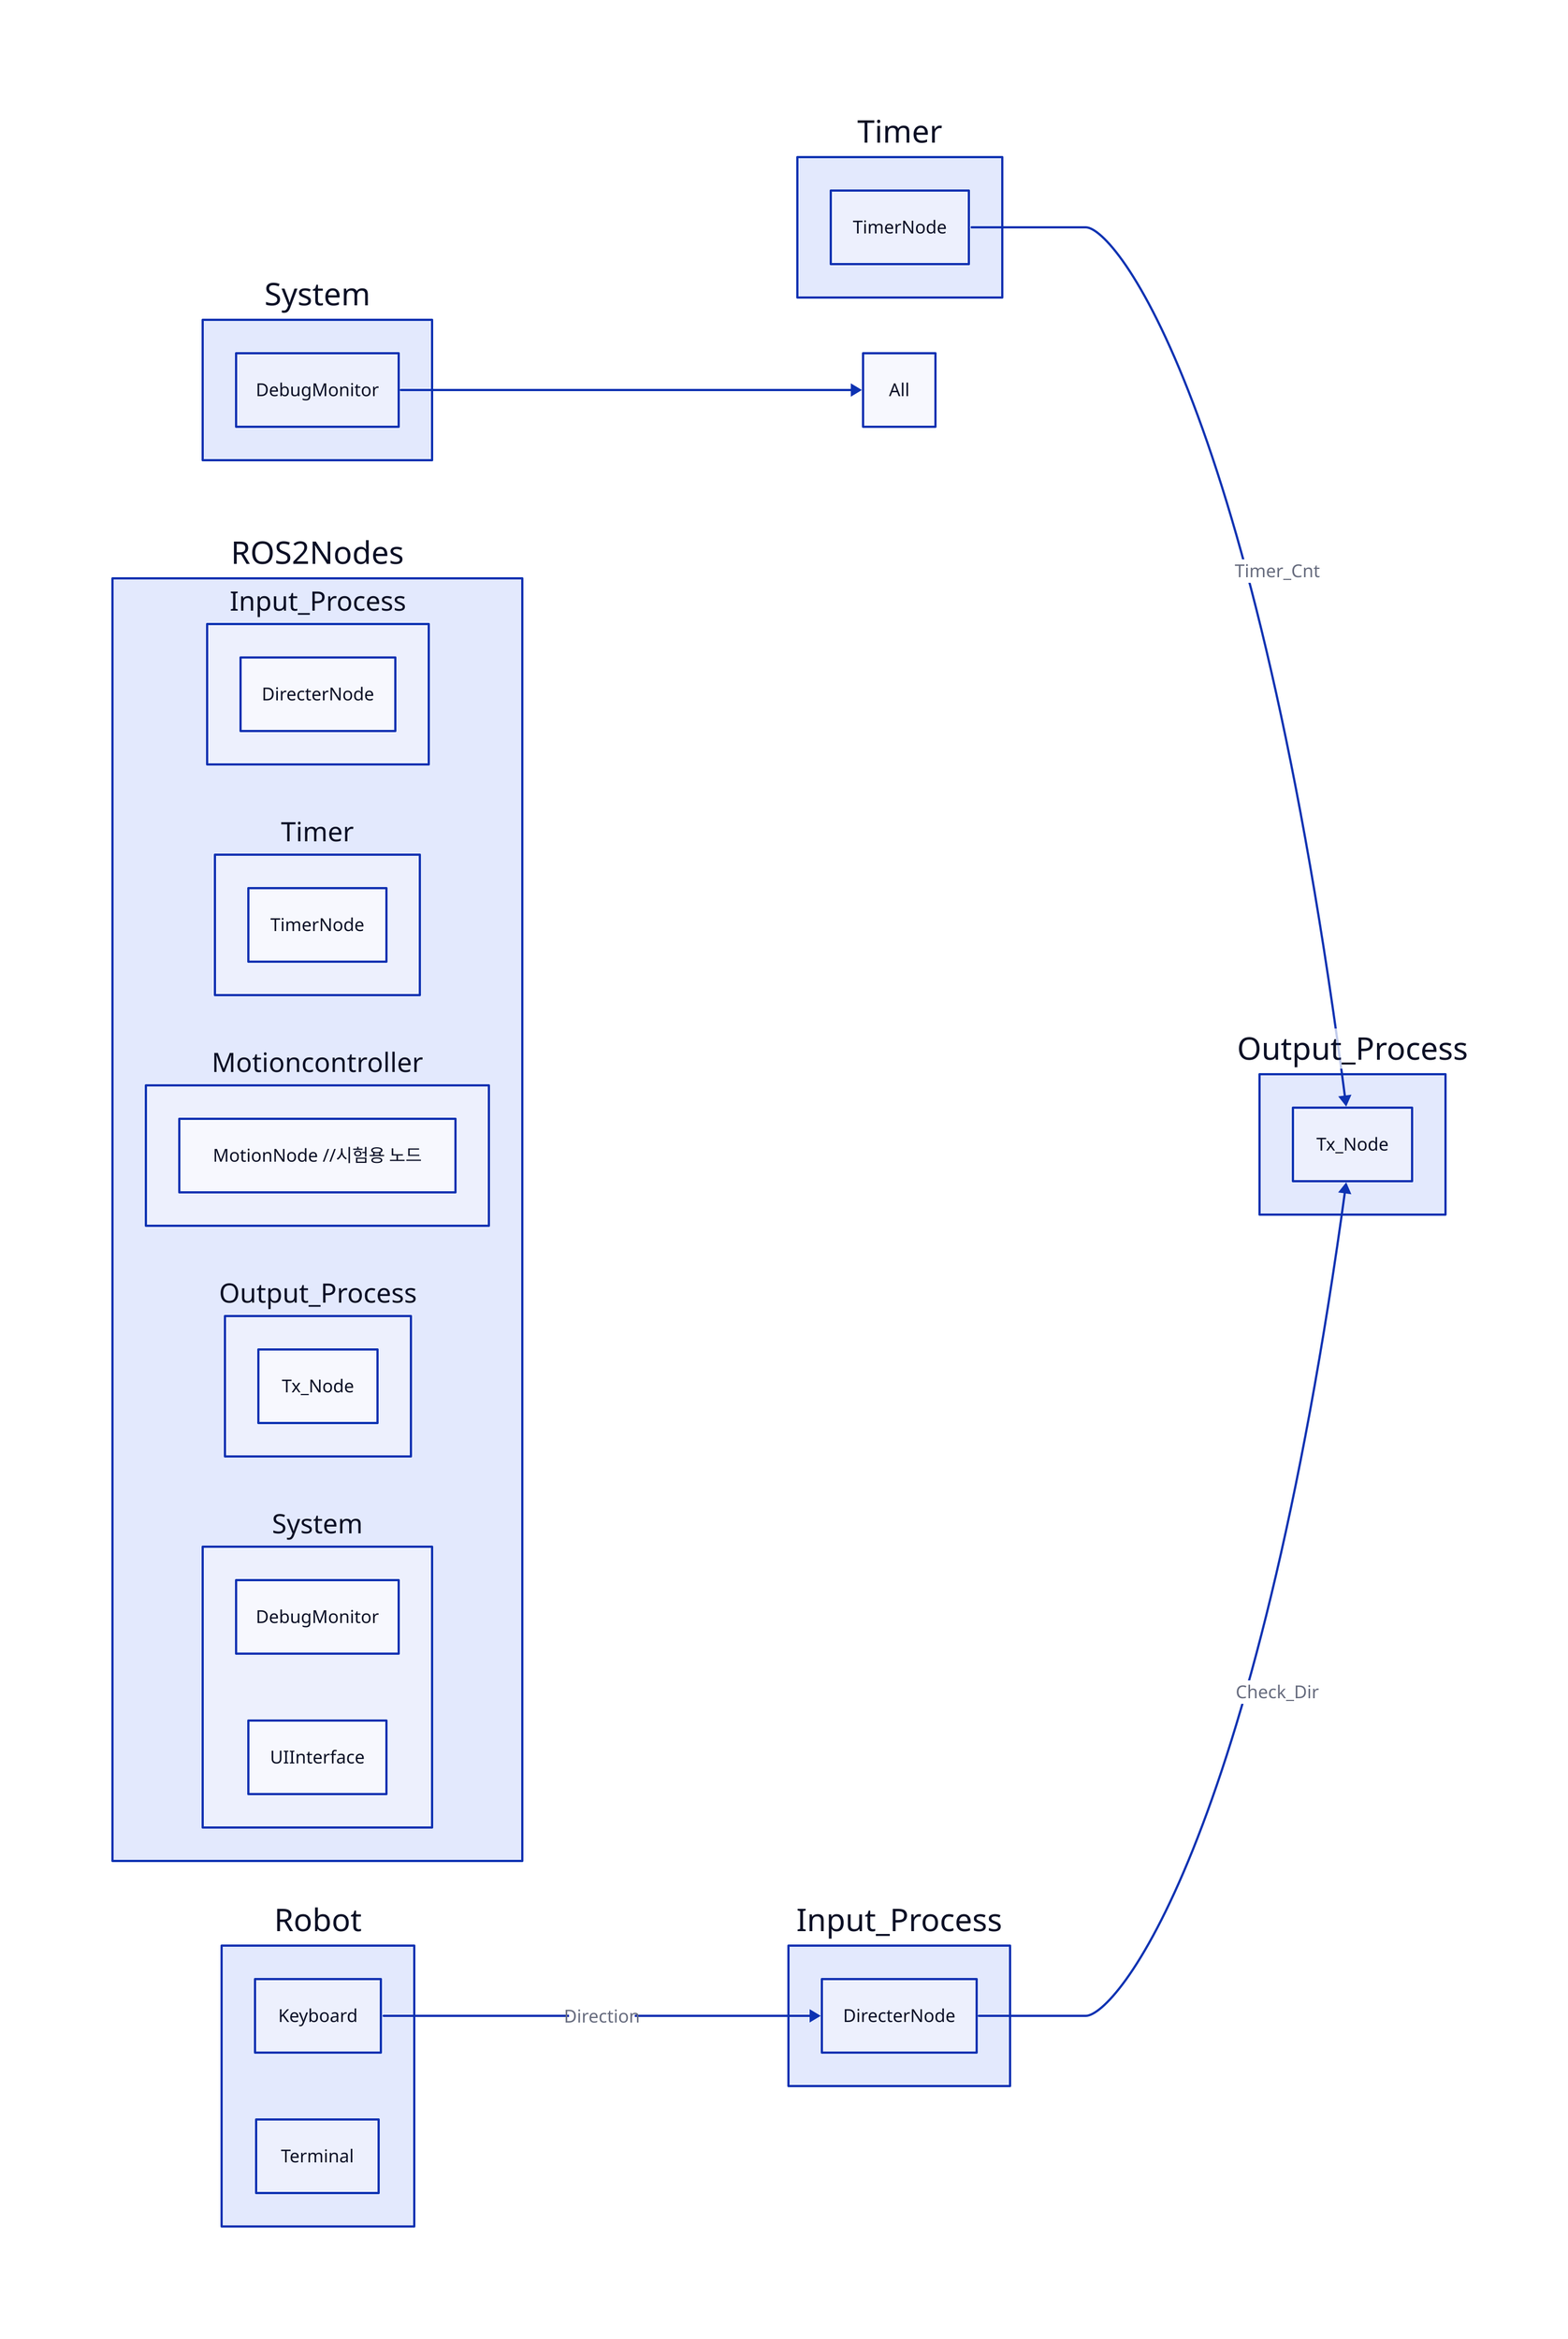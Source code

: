 direction: right

Robot {
    Keyboard
    Terminal
}

ROS2Nodes {
  Input_Process {
    DirecterNode
  }
  
  Timer {
    TimerNode
  }

  Motioncontroller {
    MotionNode //시험용 노드
  }


  Output_Process {
    Tx_Node
  }

  System {
    DebugMonitor
    UIInterface
  }
}

#message flow
Robot.Keyboard -> Input_Process.DirecterNode : Direction

Timer.TimerNode -> Output_Process.Tx_Node : Timer_Cnt
Input_Process.DirecterNode -> Output_Process.Tx_Node : Check_Dir


#Display
#System.UIInterface -> PlanningNodes.GameStateManager
System.DebugMonitor -> All